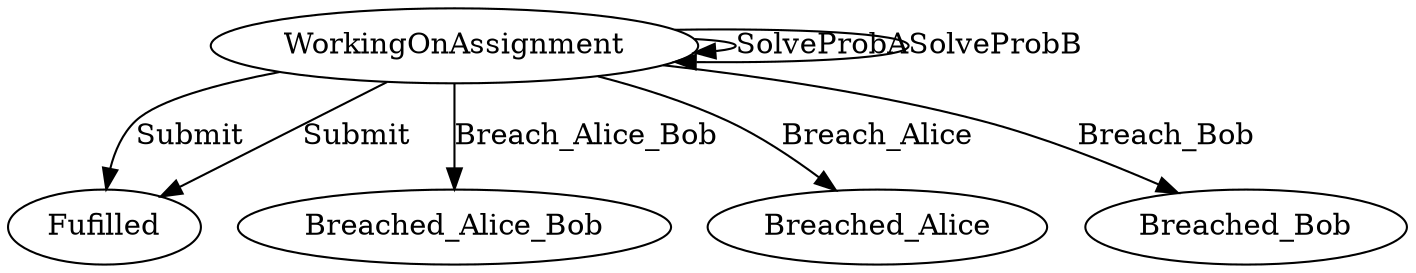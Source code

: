 // THIS IS A GENERATED FILE. DO NOT EDIT.

digraph partner_assignment_demonstrating_relievable_obligations_via_permissions {    
    Fulfilled[label=Fufilled];
    WorkingOnAssignment[label=WorkingOnAssignment]
        
    
         
    
    
    
    
    WorkingOnAssignment -> Fulfilled [label=Submit];
	WorkingOnAssignment -> Fulfilled [label=Submit];
	WorkingOnAssignment -> Breached_Alice_Bob [label=Breach_Alice_Bob];
	WorkingOnAssignment -> Breached_Alice [label=Breach_Alice];
	WorkingOnAssignment -> Breached_Bob [label=Breach_Bob];
	     
    
    WorkingOnAssignment -> WorkingOnAssignment [label=SolveProbA];
	WorkingOnAssignment -> WorkingOnAssignment [label=SolveProbB];
	   
}